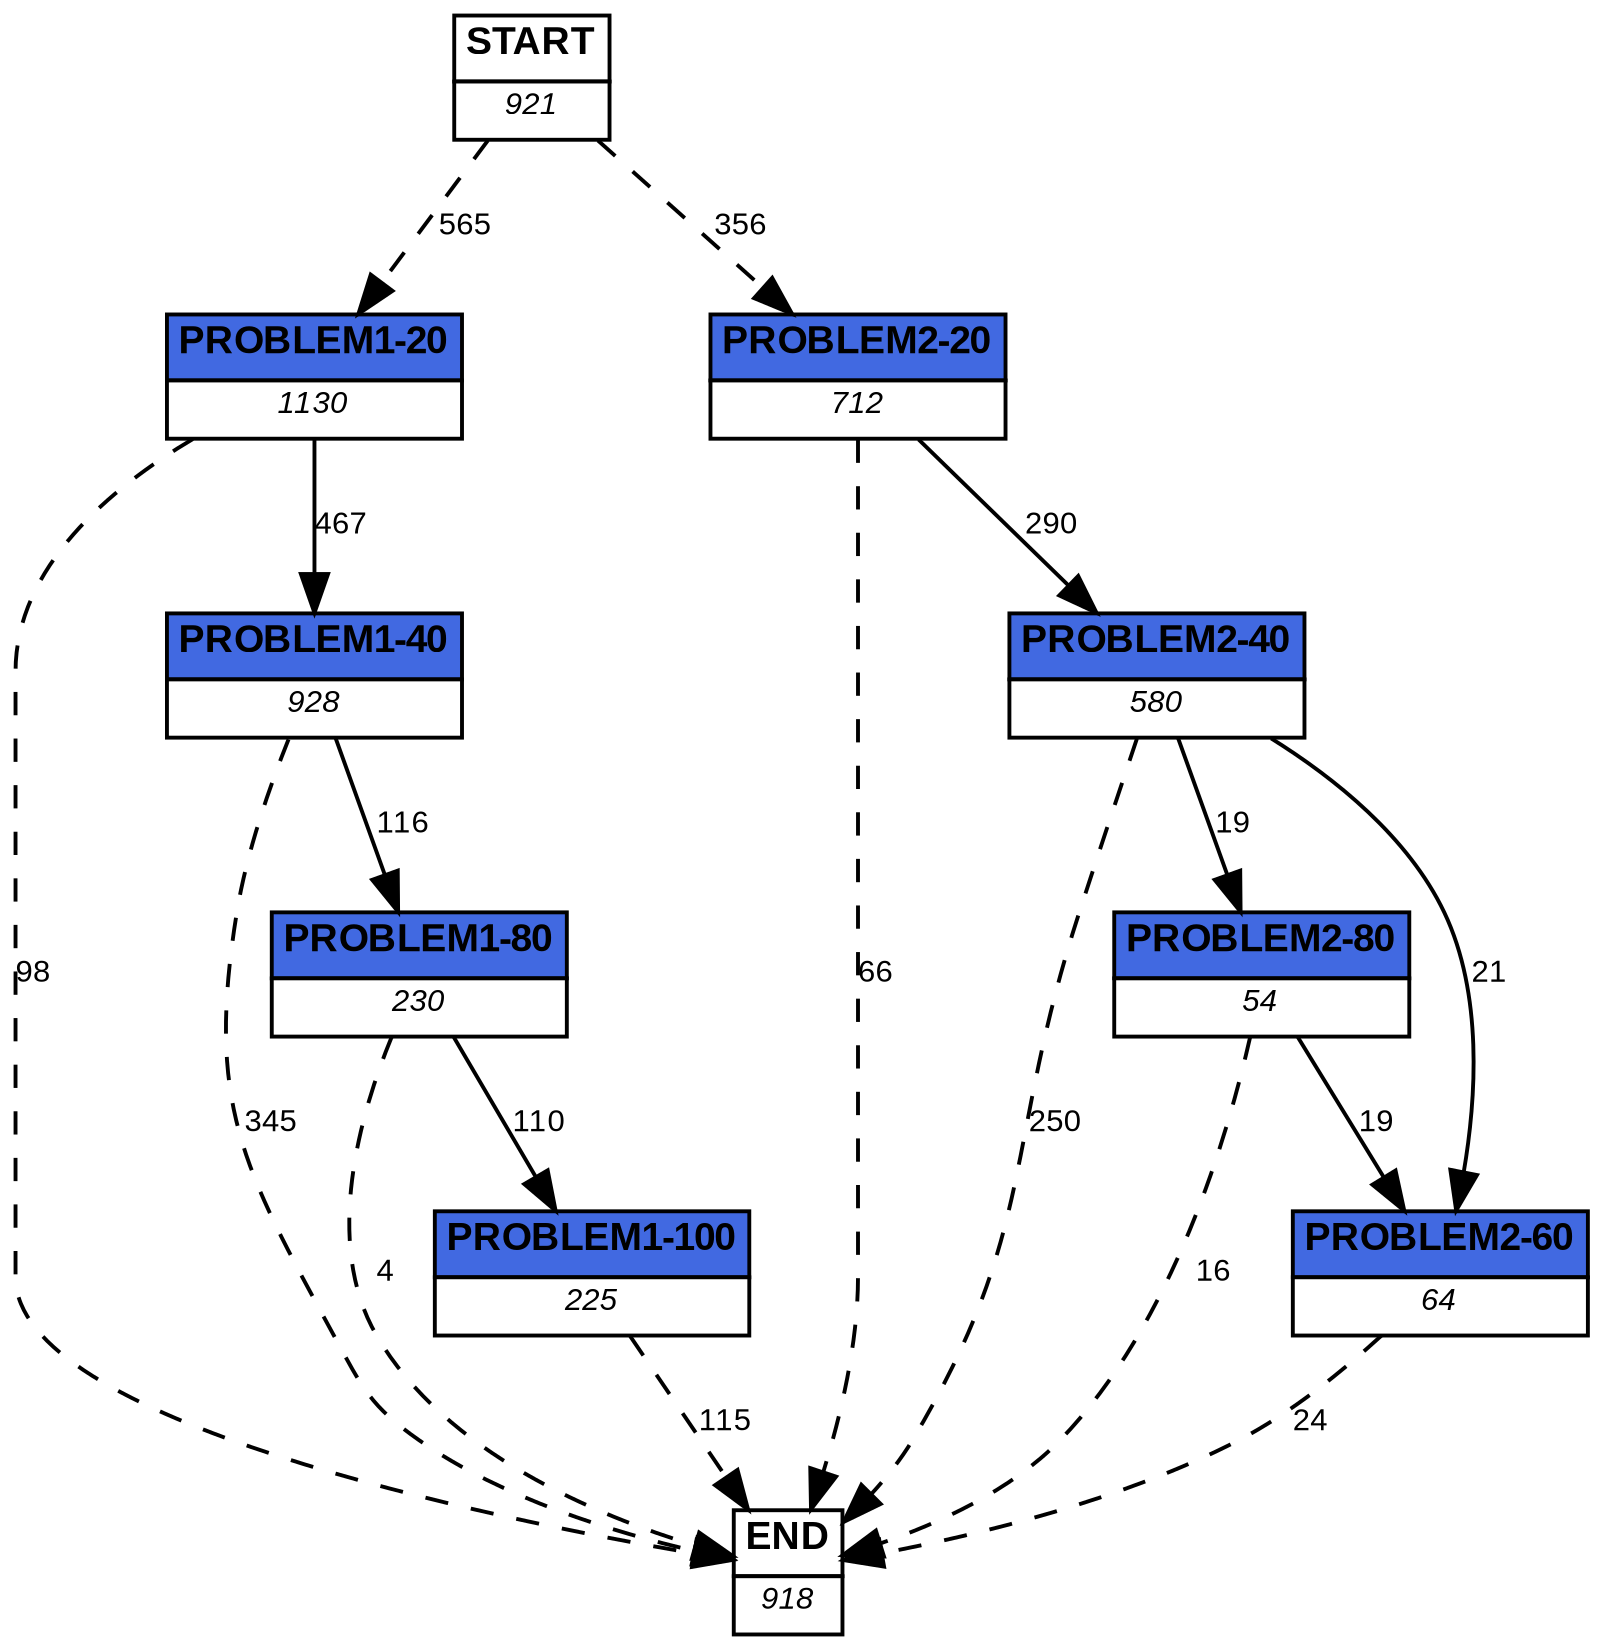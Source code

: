 digraph graphname {
	dpi = 150
	size="16,11!";
	margin = 0;
"PROBLEM1-20" [shape=plain, label=<<table border="0" cellborder="1" cellspacing="0"><tr><td bgcolor="royalblue"><FONT face="Arial" POINT-SIZE="10"><b>PROBLEM1-20</b></FONT></td></tr><tr><td bgcolor="white"><FONT face="Arial" POINT-SIZE="8"><i>1130</i></FONT></td></tr></table>>]
"PROBLEM1-40" [shape=plain, label=<<table border="0" cellborder="1" cellspacing="0"><tr><td bgcolor="royalblue"><FONT face="Arial" POINT-SIZE="10"><b>PROBLEM1-40</b></FONT></td></tr><tr><td bgcolor="white"><FONT face="Arial" POINT-SIZE="8"><i>928</i></FONT></td></tr></table>>]
"PROBLEM1-80" [shape=plain, label=<<table border="0" cellborder="1" cellspacing="0"><tr><td bgcolor="royalblue"><FONT face="Arial" POINT-SIZE="10"><b>PROBLEM1-80</b></FONT></td></tr><tr><td bgcolor="white"><FONT face="Arial" POINT-SIZE="8"><i>230</i></FONT></td></tr></table>>]
"PROBLEM1-100" [shape=plain, label=<<table border="0" cellborder="1" cellspacing="0"><tr><td bgcolor="royalblue"><FONT face="Arial" POINT-SIZE="10"><b>PROBLEM1-100</b></FONT></td></tr><tr><td bgcolor="white"><FONT face="Arial" POINT-SIZE="8"><i>225</i></FONT></td></tr></table>>]
"PROBLEM2-20" [shape=plain, label=<<table border="0" cellborder="1" cellspacing="0"><tr><td bgcolor="royalblue"><FONT face="Arial" POINT-SIZE="10"><b>PROBLEM2-20</b></FONT></td></tr><tr><td bgcolor="white"><FONT face="Arial" POINT-SIZE="8"><i>712</i></FONT></td></tr></table>>]
"PROBLEM2-40" [shape=plain, label=<<table border="0" cellborder="1" cellspacing="0"><tr><td bgcolor="royalblue"><FONT face="Arial" POINT-SIZE="10"><b>PROBLEM2-40</b></FONT></td></tr><tr><td bgcolor="white"><FONT face="Arial" POINT-SIZE="8"><i>580</i></FONT></td></tr></table>>]
"PROBLEM2-80" [shape=plain, label=<<table border="0" cellborder="1" cellspacing="0"><tr><td bgcolor="royalblue"><FONT face="Arial" POINT-SIZE="10"><b>PROBLEM2-80</b></FONT></td></tr><tr><td bgcolor="white"><FONT face="Arial" POINT-SIZE="8"><i>54</i></FONT></td></tr></table>>]
"PROBLEM2-60" [shape=plain, label=<<table border="0" cellborder="1" cellspacing="0"><tr><td bgcolor="royalblue"><FONT face="Arial" POINT-SIZE="10"><b>PROBLEM2-60</b></FONT></td></tr><tr><td bgcolor="white"><FONT face="Arial" POINT-SIZE="8"><i>64</i></FONT></td></tr></table>>]
"START" [shape=plain, label=<<table border="0" cellborder="1" cellspacing="0"><tr><td bgcolor="white"><FONT face="Arial" POINT-SIZE="10"><b>START</b></FONT></td></tr><tr><td bgcolor="white"><FONT face="Arial" POINT-SIZE="8"><i>921</i></FONT></td></tr></table>>]
"END" [shape=plain, label=<<table border="0" cellborder="1" cellspacing="0"><tr><td bgcolor="white"><FONT face="Arial" POINT-SIZE="10"><b>END</b></FONT></td></tr><tr><td bgcolor="white"><FONT face="Arial" POINT-SIZE="8"><i>918</i></FONT></td></tr></table>>]
"PROBLEM1-20" -> "PROBLEM1-40" [ label ="467" labelfloat=false fontname="Arial" fontsize=8]
"PROBLEM1-20" -> "END" [ style = dashed label ="98" labelfloat=false fontname="Arial" fontsize=8]
"PROBLEM1-40" -> "PROBLEM1-80" [ label ="116" labelfloat=false fontname="Arial" fontsize=8]
"PROBLEM1-40" -> "END" [ style = dashed label ="345" labelfloat=false fontname="Arial" fontsize=8]
"PROBLEM1-80" -> "PROBLEM1-100" [ label ="110" labelfloat=false fontname="Arial" fontsize=8]
"PROBLEM1-80" -> "END" [ style = dashed label ="4" labelfloat=false fontname="Arial" fontsize=8]
"PROBLEM1-100" -> "END" [ style = dashed label ="115" labelfloat=false fontname="Arial" fontsize=8]
"PROBLEM2-20" -> "PROBLEM2-40" [ label ="290" labelfloat=false fontname="Arial" fontsize=8]
"PROBLEM2-20" -> "END" [ style = dashed label ="66" labelfloat=false fontname="Arial" fontsize=8]
"PROBLEM2-40" -> "PROBLEM2-80" [ label ="19" labelfloat=false fontname="Arial" fontsize=8]
"PROBLEM2-40" -> "PROBLEM2-60" [ label ="21" labelfloat=false fontname="Arial" fontsize=8]
"PROBLEM2-40" -> "END" [ style = dashed label ="250" labelfloat=false fontname="Arial" fontsize=8]
"PROBLEM2-80" -> "PROBLEM2-60" [ label ="19" labelfloat=false fontname="Arial" fontsize=8]
"PROBLEM2-80" -> "END" [ style = dashed label ="16" labelfloat=false fontname="Arial" fontsize=8]
"PROBLEM2-60" -> "END" [ style = dashed label ="24" labelfloat=false fontname="Arial" fontsize=8]
"START" -> "PROBLEM1-20" [ style = dashed label ="565" labelfloat=false fontname="Arial" fontsize=8]
"START" -> "PROBLEM2-20" [ style = dashed label ="356" labelfloat=false fontname="Arial" fontsize=8]
}